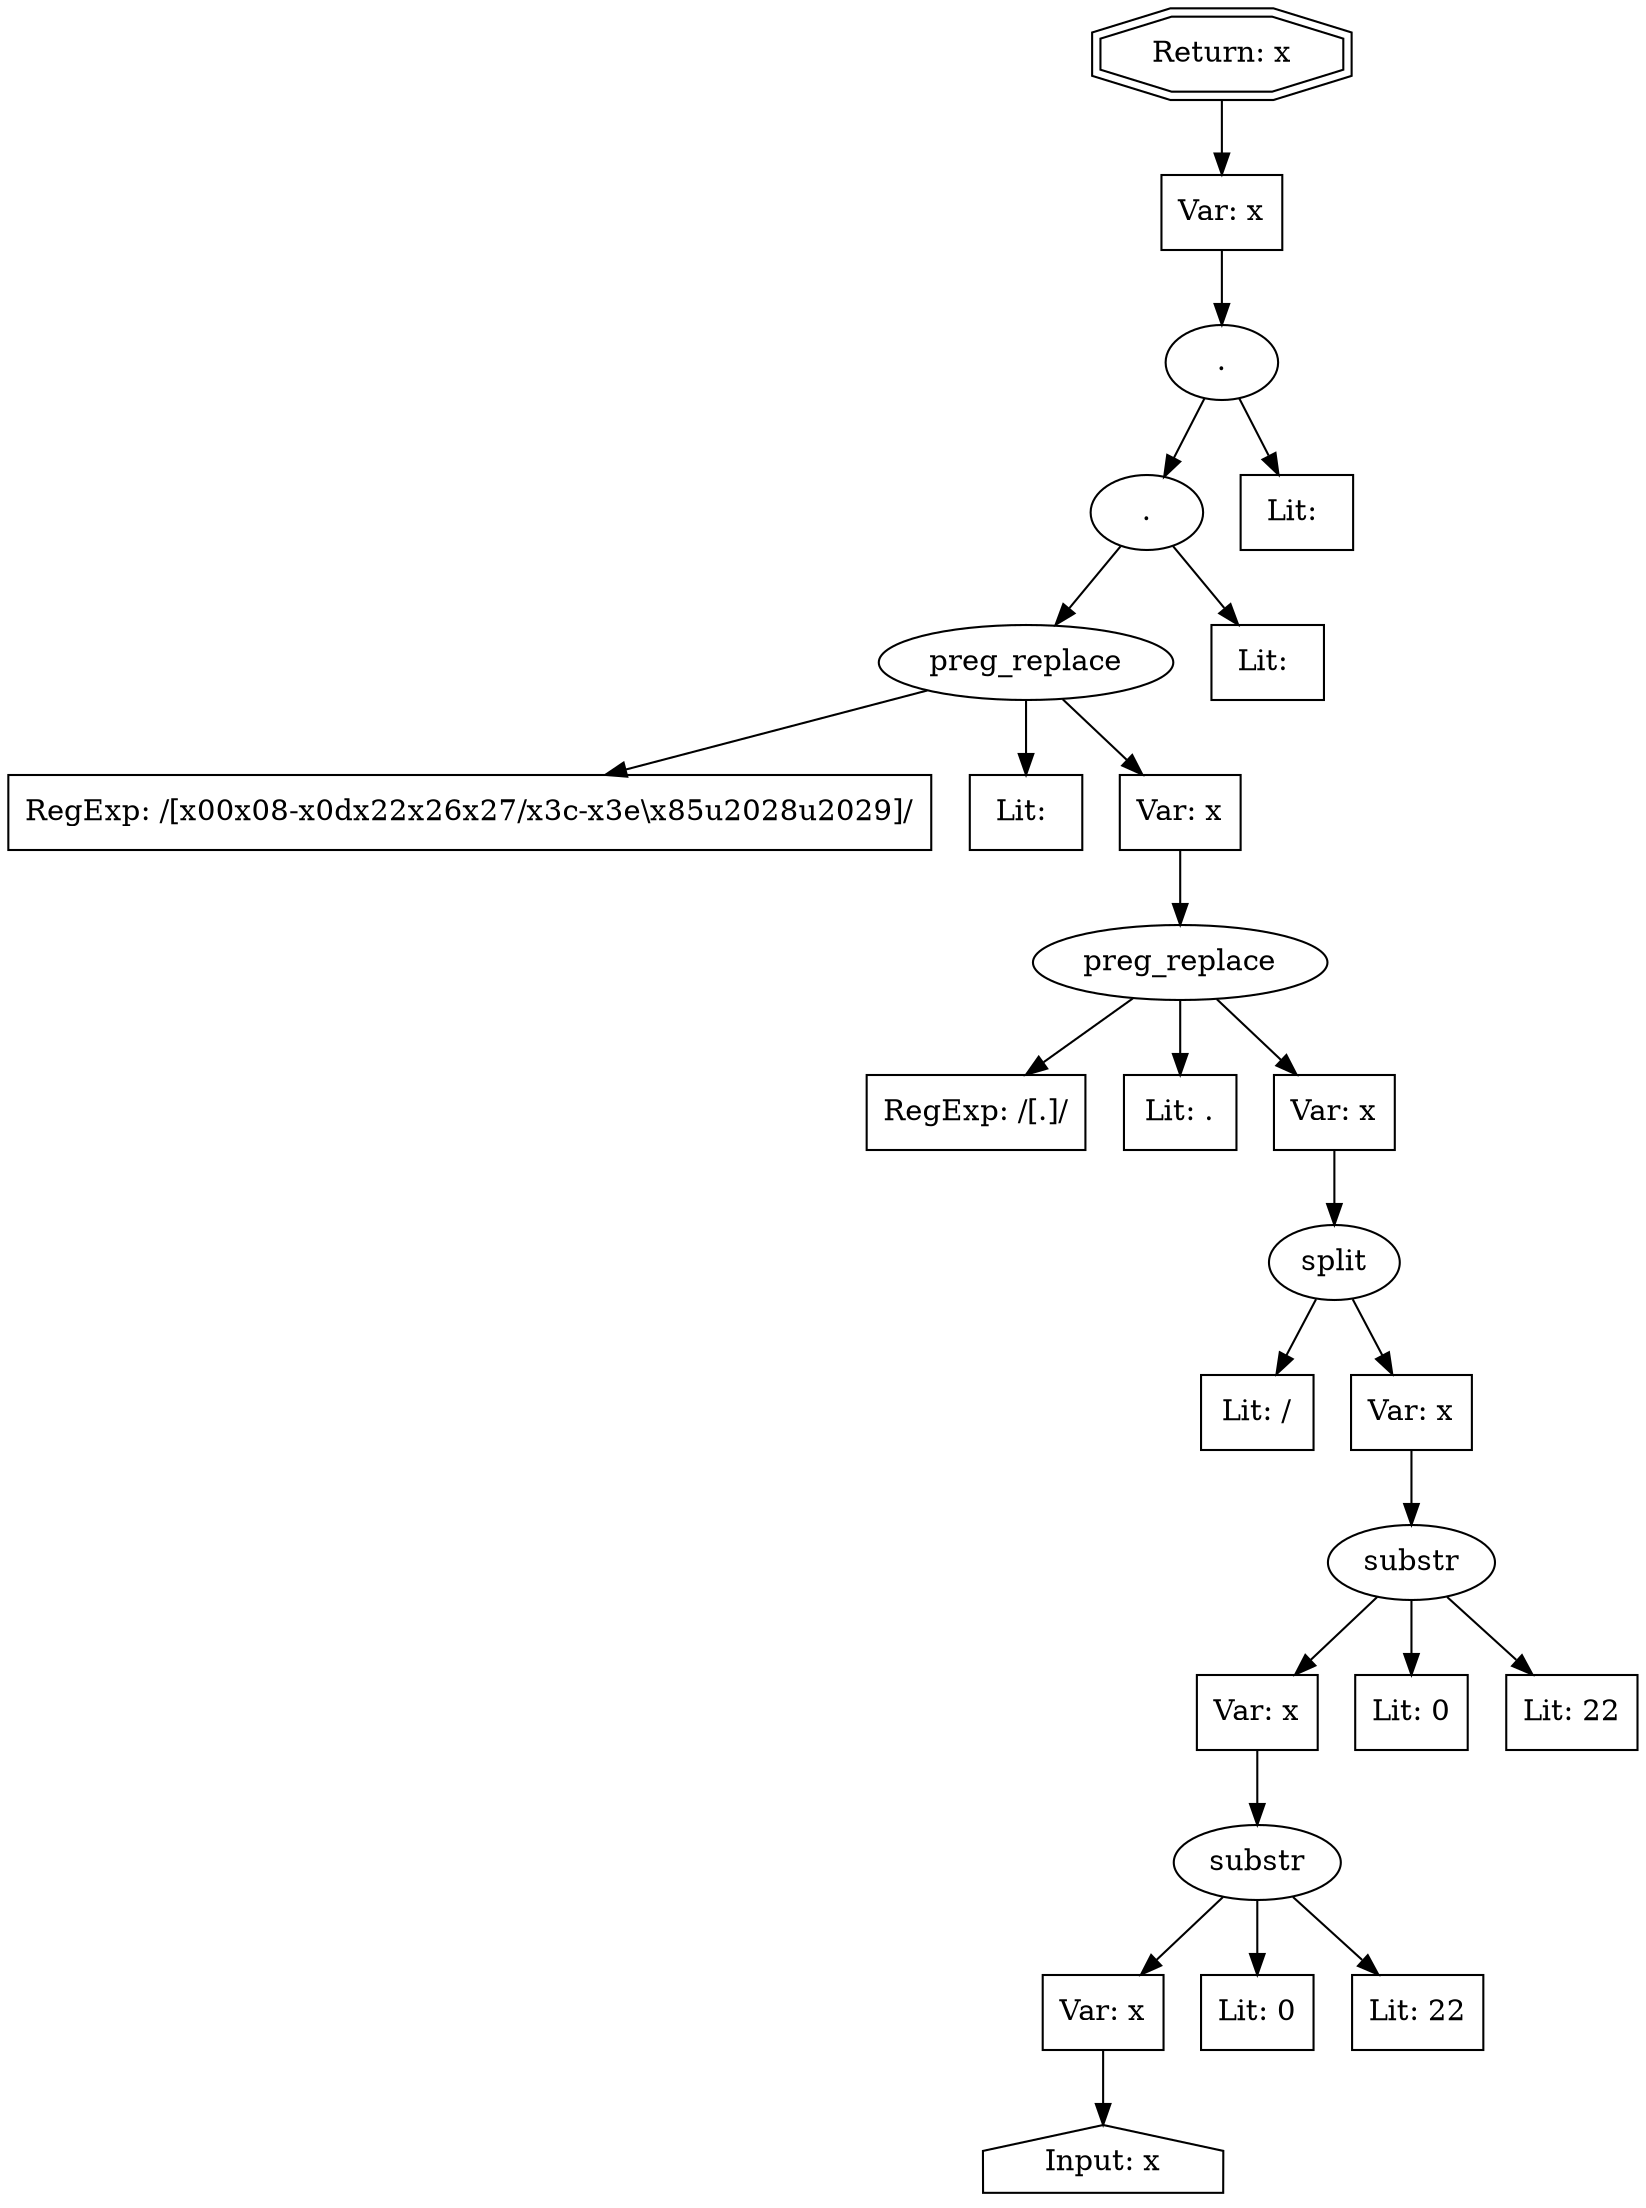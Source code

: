 // Finding: f49ef591-8c79-46b3-8e56-832c2be8c274
// Finding.url: https://example21.com/online#";};});taintfoxLog('dc4f1eccc75645c4822a883de2453055')//
// Finding.parentloc: https://example21.com/online#";};});taintfoxLog('dc4f1eccc75645c4822a883de2453055')//
// Finding.domain: example21.com
// Finding.base_domain: example21.com
// Finding.source: location.href
// Finding.sink: eval
// Sanitizer.score: 32
// Sanitizer.name: Td
// Sanitizer.location: https://www.example22.com/gtm.js?id=GTM-W5SR4XD - Td:2534:58
// Finding.begin: 118
// Finding.end: 121
// Finding.original_uuid: 0e0ff35e-1ddc-4d80-b3ca-83d9902112d4
// Finding.TwentyFiveMillionFlowsId: 1588107044
// Finding.script: https://www.example22.com/gtm.js?id=GTM-W5SR4XD
// Finding.line: 3
// Exploit.uuid: dc4f1ecc-c756-45c4-822a-883de2453055
// Exploit.success: false
// Exploit.status: validated
// Exploit.method: C
// Exploit.type: js
// Exploit.token: Literal
// Exploit.content: =; Path=/; Expires=Thu, 01 Jan 1970 00:00:01 GMT;Domain=example21.com
// Exploit.quote_type: None
// Exploit.tag: None
// Exploit.break_out: ";};});
// Exploit.break_in: //
// Exploit.payload: ";};});taintfoxLog(1)//
// Exploit.begin_taint_url: 8
// Exploit.end_taint_url: 11
// Exploit.replace_begin_url: 22
// Exploit.replace_end_url: 22
// Exploit.replace_begin_param: 121
// Exploit.replace_end_param: 121
// Issues.LargestEncodeAttrStringChain: 0
// Issues.LargestTextFragmentEncodeChainLength: 0
// Issues.HasApproximation: true
// Issues.HasMissingImplementation: false
// Issues.HasInfiniteRegexWithFunctionReplacer: false
// Issues.MergedSplitAndJoins: true
// Issues.HasUrlInRhsOfReplace: false
// Issues.HasUrlInLhsOfReplace: false
// Issues.HasCookieValueInLhsOfreplace: false
// Issues.HasCookieValueInRhsOfreplace: false
// Issues.HasCookieValueInMatchPattern: false
// Issues.HasCookieValueInExecPattern: false
// Issues.RemovedLRConcats: false
// Issues.RemovedReplaceArtifacts: false
// Issues.HasUrlInMatchPattern: false
// Issues.HasUrlInExecPattern: false
// Issues.RemovedNOPreplaces: false
// Issues.Known_sanitizer: false
// DepGraph.hash: 2092413174
// DepGraph.sanitizer_hash: 1693477304
// Merged split and join statements 
// Approximated Implementation for: replace([\x00\x08-\x0d\x22\x26\x27\/\x3c-\x3e\\\x85\u2028\u2029]/g: 1, s: 0, u: 0, m: 0, i: 0 [escapes(<: 1, >: 1, &: 1, ": 1, ': 1, /: 1, \: 1, =: 1), function_rhs: true], 'function(a){return ud[a]}') - Other Exception: ReferenceError: ud is not defined 
digraph cfg {
n0 [shape=house, label="Input: x"];
n1 [shape=ellipse, label="substr"];
n2 [shape=box, label="Var: x"];
n3 [shape=box, label="Lit: 0"];
n4 [shape=box, label="Lit: 22"];
n5 [shape=ellipse, label="substr"];
n6 [shape=box, label="Var: x"];
n7 [shape=box, label="Lit: 0"];
n8 [shape=box, label="Lit: 22"];
n9 [shape=ellipse, label="split"];
n10 [shape=box, label="Lit: /"];
n11 [shape=box, label="Var: x"];
n12 [shape=ellipse, label="preg_replace"];
n13 [shape=box, label="RegExp: /[.]/"];
n14 [shape=box, label="Lit: ."];
n15 [shape=box, label="Var: x"];
n16 [shape=ellipse, label="preg_replace"];
n17 [shape=box, label="RegExp: /[\x00\x08-\x0d\x22\x26\x27\/\x3c-\x3e\\\x85\u2028\u2029]/"];
n18 [shape=box, label="Lit: "];
n19 [shape=box, label="Var: x"];
n20 [shape=ellipse, label="."];
n21 [shape=box, label="Lit: "];
n22 [shape=ellipse, label="."];
n23 [shape=box, label="Lit: "];
n24 [shape=box, label="Var: x"];
n25 [shape=doubleoctagon, label="Return: x"];
n2 -> n0;
n1 -> n2;
n1 -> n3;
n1 -> n4;
n6 -> n1;
n5 -> n6;
n5 -> n7;
n5 -> n8;
n11 -> n5;
n9 -> n10;
n9 -> n11;
n15 -> n9;
n12 -> n13;
n12 -> n14;
n12 -> n15;
n19 -> n12;
n16 -> n17;
n16 -> n18;
n16 -> n19;
n20 -> n21;
n20 -> n16;
n22 -> n20;
n22 -> n23;
n24 -> n22;
n25 -> n24;
}